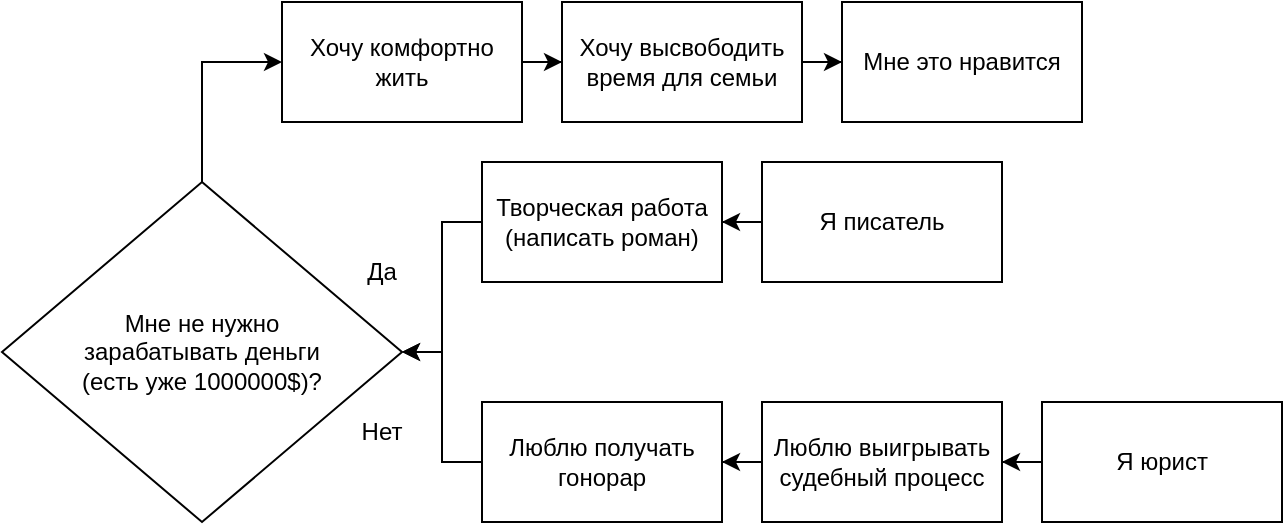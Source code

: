 <mxfile version="20.7.4" type="device"><diagram id="QmL8yZfwOUYkj5A4SxJm" name="Page-1"><mxGraphModel dx="1430" dy="857" grid="1" gridSize="10" guides="1" tooltips="1" connect="1" arrows="1" fold="1" page="1" pageScale="1" pageWidth="850" pageHeight="1100" math="0" shadow="0"><root><mxCell id="0"/><mxCell id="1" parent="0"/><mxCell id="OQM_VE0LVJgeUlSD5dfn-1" value="Мне это нравится" style="whiteSpace=wrap;html=1;" parent="1" vertex="1"><mxGeometry x="480" y="180" width="120" height="60" as="geometry"/></mxCell><mxCell id="OQM_VE0LVJgeUlSD5dfn-3" style="edgeStyle=orthogonalEdgeStyle;rounded=0;orthogonalLoop=1;jettySize=auto;html=1;" parent="1" source="OQM_VE0LVJgeUlSD5dfn-2" target="OQM_VE0LVJgeUlSD5dfn-4" edge="1"><mxGeometry relative="1" as="geometry"/></mxCell><mxCell id="OQM_VE0LVJgeUlSD5dfn-2" value="Я юрист" style="whiteSpace=wrap;html=1;" parent="1" vertex="1"><mxGeometry x="580" y="380" width="120" height="60" as="geometry"/></mxCell><mxCell id="OQM_VE0LVJgeUlSD5dfn-5" style="edgeStyle=orthogonalEdgeStyle;rounded=0;orthogonalLoop=1;jettySize=auto;html=1;" parent="1" source="OQM_VE0LVJgeUlSD5dfn-4" target="OQM_VE0LVJgeUlSD5dfn-6" edge="1"><mxGeometry relative="1" as="geometry"/></mxCell><mxCell id="OQM_VE0LVJgeUlSD5dfn-4" value="Люблю выигрывать судебный процесс" style="whiteSpace=wrap;html=1;" parent="1" vertex="1"><mxGeometry x="440" y="380" width="120" height="60" as="geometry"/></mxCell><mxCell id="JRP6vW07lxjrt3y-i0Lb-4" style="edgeStyle=orthogonalEdgeStyle;rounded=0;orthogonalLoop=1;jettySize=auto;html=1;" edge="1" parent="1" source="OQM_VE0LVJgeUlSD5dfn-6" target="OQM_VE0LVJgeUlSD5dfn-24"><mxGeometry relative="1" as="geometry"/></mxCell><mxCell id="OQM_VE0LVJgeUlSD5dfn-6" value="Люблю получать гонорар" style="whiteSpace=wrap;html=1;" parent="1" vertex="1"><mxGeometry x="300" y="380" width="120" height="60" as="geometry"/></mxCell><mxCell id="OQM_VE0LVJgeUlSD5dfn-11" style="edgeStyle=orthogonalEdgeStyle;rounded=0;orthogonalLoop=1;jettySize=auto;html=1;" parent="1" source="OQM_VE0LVJgeUlSD5dfn-8" target="OQM_VE0LVJgeUlSD5dfn-10" edge="1"><mxGeometry relative="1" as="geometry"/></mxCell><mxCell id="OQM_VE0LVJgeUlSD5dfn-8" value="Хочу комфортно жить" style="whiteSpace=wrap;html=1;" parent="1" vertex="1"><mxGeometry x="200" y="180" width="120" height="60" as="geometry"/></mxCell><mxCell id="OQM_VE0LVJgeUlSD5dfn-12" style="edgeStyle=orthogonalEdgeStyle;rounded=0;orthogonalLoop=1;jettySize=auto;html=1;" parent="1" source="OQM_VE0LVJgeUlSD5dfn-10" target="OQM_VE0LVJgeUlSD5dfn-1" edge="1"><mxGeometry relative="1" as="geometry"/></mxCell><mxCell id="OQM_VE0LVJgeUlSD5dfn-10" value="Хочу высвободить время для семьи" style="whiteSpace=wrap;html=1;" parent="1" vertex="1"><mxGeometry x="340" y="180" width="120" height="60" as="geometry"/></mxCell><mxCell id="JRP6vW07lxjrt3y-i0Lb-3" style="edgeStyle=orthogonalEdgeStyle;rounded=0;orthogonalLoop=1;jettySize=auto;html=1;" edge="1" parent="1" source="OQM_VE0LVJgeUlSD5dfn-13" target="OQM_VE0LVJgeUlSD5dfn-24"><mxGeometry relative="1" as="geometry"/></mxCell><mxCell id="OQM_VE0LVJgeUlSD5dfn-13" value="Творческая работа (написать роман)" style="whiteSpace=wrap;html=1;" parent="1" vertex="1"><mxGeometry x="300" y="260" width="120" height="60" as="geometry"/></mxCell><mxCell id="OQM_VE0LVJgeUlSD5dfn-25" style="edgeStyle=orthogonalEdgeStyle;rounded=0;orthogonalLoop=1;jettySize=auto;html=1;" parent="1" source="OQM_VE0LVJgeUlSD5dfn-24" target="OQM_VE0LVJgeUlSD5dfn-8" edge="1"><mxGeometry relative="1" as="geometry"><Array as="points"><mxPoint x="160" y="210"/></Array></mxGeometry></mxCell><mxCell id="OQM_VE0LVJgeUlSD5dfn-24" value="Мне не нужно &lt;br&gt;зарабатывать деньги &lt;br&gt;(есть уже 1000000$)?" style="rhombus;whiteSpace=wrap;html=1;" parent="1" vertex="1"><mxGeometry x="60" y="270" width="200" height="170" as="geometry"/></mxCell><mxCell id="OQM_VE0LVJgeUlSD5dfn-29" value="Да" style="text;html=1;strokeColor=none;fillColor=none;align=center;verticalAlign=middle;whiteSpace=wrap;rounded=0;rotation=0;" parent="1" vertex="1"><mxGeometry x="220" y="300" width="60" height="30" as="geometry"/></mxCell><mxCell id="OQM_VE0LVJgeUlSD5dfn-30" value="Нет" style="text;html=1;strokeColor=none;fillColor=none;align=center;verticalAlign=middle;whiteSpace=wrap;rounded=0;" parent="1" vertex="1"><mxGeometry x="220" y="380" width="60" height="30" as="geometry"/></mxCell><mxCell id="JRP6vW07lxjrt3y-i0Lb-7" style="edgeStyle=orthogonalEdgeStyle;rounded=0;orthogonalLoop=1;jettySize=auto;html=1;" edge="1" parent="1" source="JRP6vW07lxjrt3y-i0Lb-6" target="OQM_VE0LVJgeUlSD5dfn-13"><mxGeometry relative="1" as="geometry"/></mxCell><mxCell id="JRP6vW07lxjrt3y-i0Lb-6" value="Я писатель" style="whiteSpace=wrap;html=1;" vertex="1" parent="1"><mxGeometry x="440" y="260" width="120" height="60" as="geometry"/></mxCell></root></mxGraphModel></diagram></mxfile>